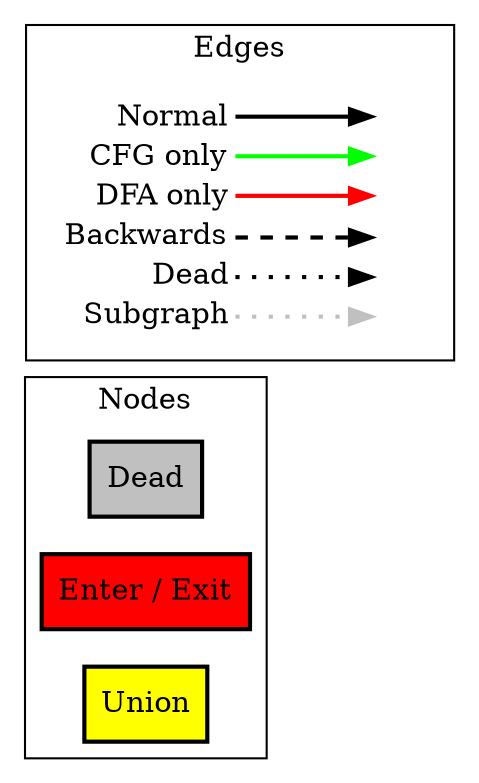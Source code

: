 digraph {
  rankdir=LR

  subgraph cluster_01 {
    label = "Nodes";
    node [shape=box penwidth=2]

    "Dead" [style=filled, fillcolor="gray"] ;
    "Enter / Exit" [style=filled, fillcolor="red"] ;
    "Union" [style=filled, fillcolor="yellow"] ;
  }

  subgraph cluster_02 {
    label = "Edges";
    node [shape=plaintext]
    edge [penwidth=2]

    edges_start [label=<<table border="0" cellpadding="2" cellspacing="0" cellborder="0">
      <tr><td align="right" port="e1">Normal</td></tr>
      <tr><td align="right" port="e2">CFG only</td></tr>
      <tr><td align="right" port="e3">DFA only</td></tr>
      <tr><td align="right" port="e4">Backwards</td></tr>
      <tr><td align="right" port="e5">Dead</td></tr>
      <tr><td align="right" port="e6">Subgraph</td></tr>
      </table>>]
    edges_end [label=<<table border="0" cellpadding="2" cellspacing="0" cellborder="0">
      <tr><td port="e1">&nbsp;</td></tr>
      <tr><td port="e2">&nbsp;</td></tr>
      <tr><td port="e3">&nbsp;</td></tr>
      <tr><td port="e4">&nbsp;</td></tr>
      <tr><td port="e5">&nbsp;</td></tr>
      <tr><td port="e6">&nbsp;</td></tr>
      </table>>]
    edges_start:e1:e -> edges_end:e1:w
    edges_start:e2:e -> edges_end:e2:w [color=green]
    edges_start:e3:e -> edges_end:e3:w [color=red]
    edges_start:e4:e -> edges_end:e4:w [style=dashed]
    edges_start:e5:e -> edges_end:e5:w [style=dotted]
    edges_start:e6:e -> edges_end:e6:w [style=dotted color=gray]
  }
}
